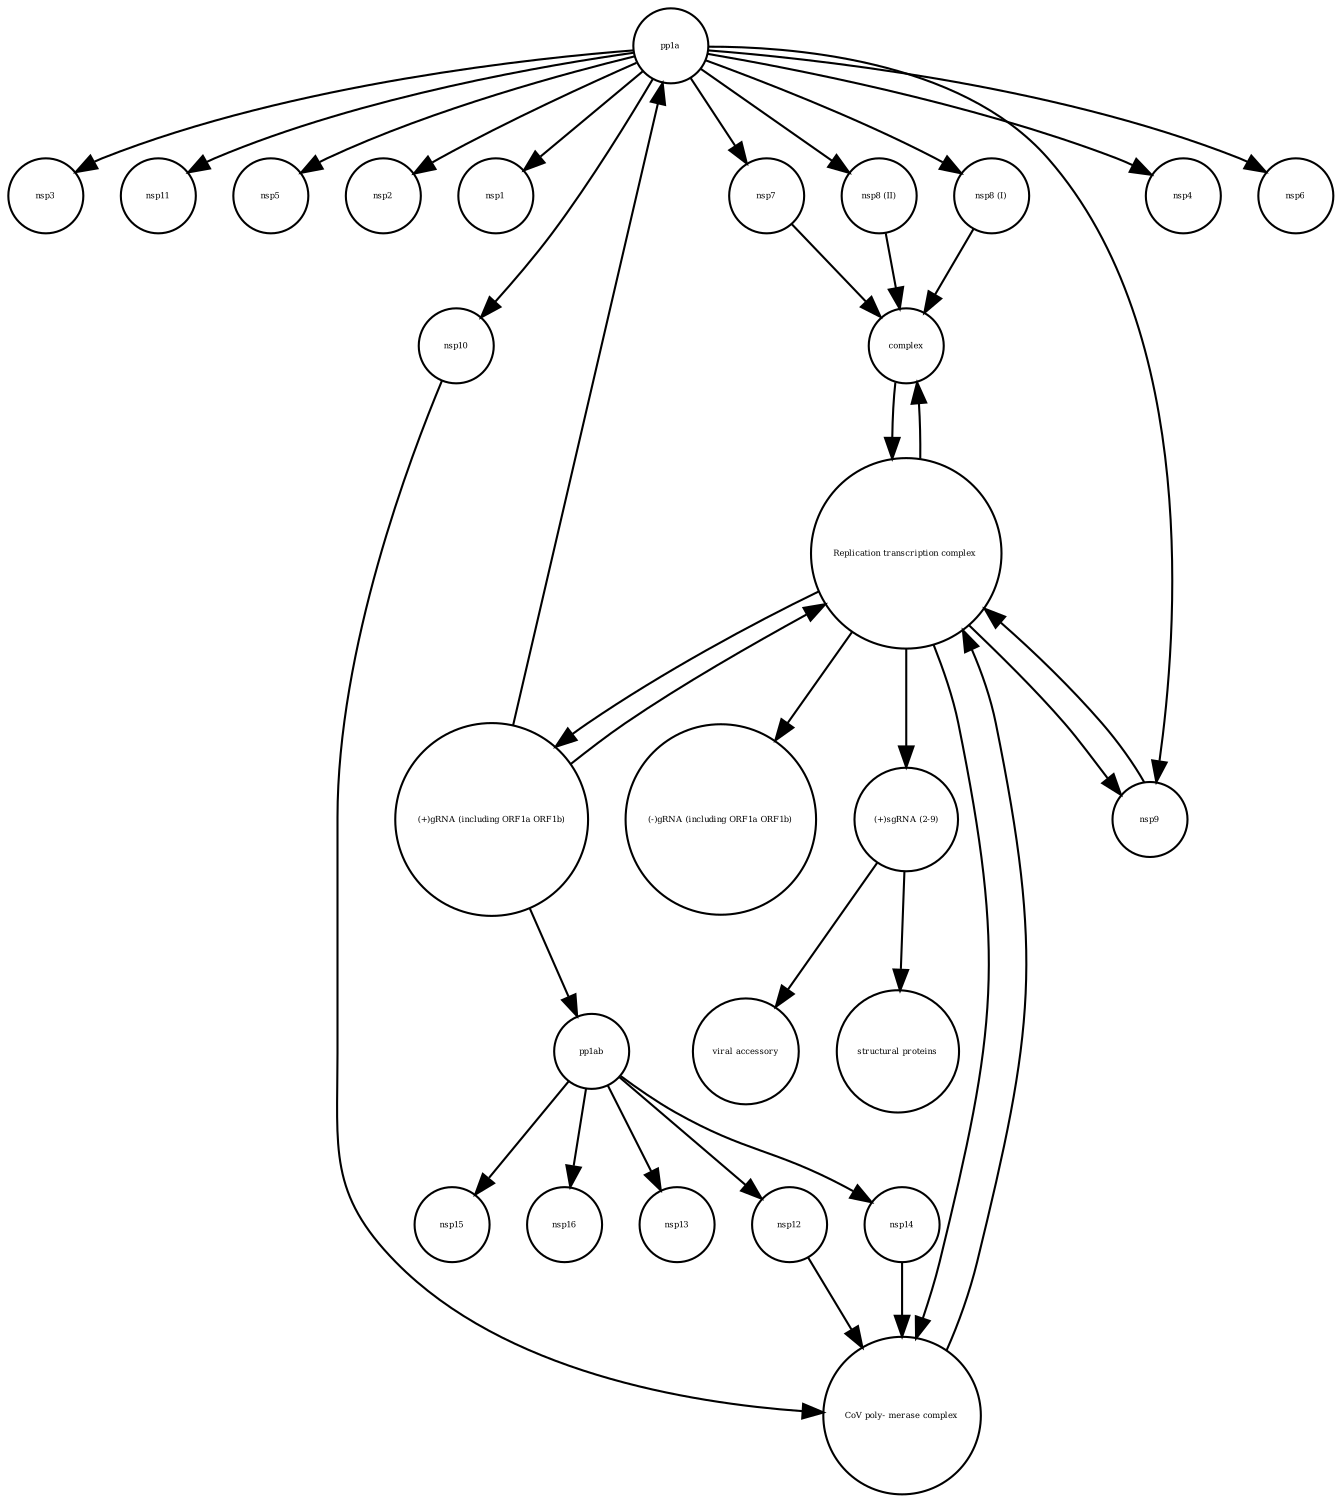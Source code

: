 strict digraph  {
pp1a [annotation="", bipartite=0, cls=macromolecule, fontsize=4, label=pp1a, shape=circle];
"(+)sgRNA (2-9)" [annotation="", bipartite=0, cls="nucleic acid feature", fontsize=4, label="(+)sgRNA (2-9)", shape=circle];
"viral accessory" [annotation="", bipartite=0, cls=macromolecule, fontsize=4, label="viral accessory", shape=circle];
"structural proteins" [annotation="", bipartite=0, cls=macromolecule, fontsize=4, label="structural proteins", shape=circle];
pp1ab [annotation="", bipartite=0, cls=macromolecule, fontsize=4, label=pp1ab, shape=circle];
nsp14 [annotation="", bipartite=0, cls=macromolecule, fontsize=4, label=nsp14, shape=circle];
"(+)gRNA (including ORF1a ORF1b)" [annotation="", bipartite=0, cls="nucleic acid feature", fontsize=4, label="(+)gRNA (including ORF1a ORF1b)", shape=circle];
nsp15 [annotation="", bipartite=0, cls=macromolecule, fontsize=4, label=nsp15, shape=circle];
nsp3 [annotation="", bipartite=0, cls=macromolecule, fontsize=4, label=nsp3, shape=circle];
"(-)gRNA (including ORF1a ORF1b)" [annotation="", bipartite=0, cls="nucleic acid feature", fontsize=4, label="(-)gRNA (including ORF1a ORF1b)", shape=circle];
nsp11 [annotation="", bipartite=0, cls=macromolecule, fontsize=4, label=nsp11, shape=circle];
nsp5 [annotation="", bipartite=0, cls=macromolecule, fontsize=4, label=nsp5, shape=circle];
nsp2 [annotation="", bipartite=0, cls=macromolecule, fontsize=4, label=nsp2, shape=circle];
nsp1 [annotation="", bipartite=0, cls=macromolecule, fontsize=4, label=nsp1, shape=circle];
"nsp8 (I)" [annotation="", bipartite=0, cls=macromolecule, fontsize=4, label="nsp8 (I)", shape=circle];
nsp4 [annotation="", bipartite=0, cls=macromolecule, fontsize=4, label=nsp4, shape=circle];
nsp6 [annotation="", bipartite=0, cls=macromolecule, fontsize=4, label=nsp6, shape=circle];
nsp7 [annotation="", bipartite=0, cls=macromolecule, fontsize=4, label=nsp7, shape=circle];
complex [annotation="", bipartite=0, cls=complex, fontsize=4, label=complex, shape=circle];
"Replication transcription complex " [annotation="", bipartite=0, cls=complex, fontsize=4, label="Replication transcription complex ", shape=circle];
nsp12 [annotation="", bipartite=0, cls=macromolecule, fontsize=4, label=nsp12, shape=circle];
nsp10 [annotation="", bipartite=0, cls=macromolecule, fontsize=4, label=nsp10, shape=circle];
nsp16 [annotation="", bipartite=0, cls=macromolecule, fontsize=4, label=nsp16, shape=circle];
nsp9 [annotation="", bipartite=0, cls=macromolecule, fontsize=4, label=nsp9, shape=circle];
"nsp8 (II)" [annotation="", bipartite=0, cls=macromolecule, fontsize=4, label="nsp8 (II)", shape=circle];
"CoV poly- merase complex" [annotation="", bipartite=0, cls=complex, fontsize=4, label="CoV poly- merase complex", shape=circle];
nsp13 [annotation="", bipartite=0, cls=macromolecule, fontsize=4, label=nsp13, shape=circle];
pp1a -> nsp10  [annotation="", interaction_type=production];
pp1a -> nsp3  [annotation="", interaction_type=production];
pp1a -> nsp4  [annotation="", interaction_type=production];
pp1a -> nsp6  [annotation="", interaction_type=production];
pp1a -> nsp11  [annotation="", interaction_type=production];
pp1a -> nsp9  [annotation="", interaction_type=production];
pp1a -> nsp5  [annotation="", interaction_type=production];
pp1a -> nsp2  [annotation="", interaction_type=production];
pp1a -> "nsp8 (II)"  [annotation="", interaction_type=production];
pp1a -> nsp7  [annotation="", interaction_type=production];
pp1a -> nsp1  [annotation="", interaction_type=production];
pp1a -> "nsp8 (I)"  [annotation="", interaction_type=production];
"(+)sgRNA (2-9)" -> "viral accessory"  [annotation="", interaction_type="necessary stimulation"];
"(+)sgRNA (2-9)" -> "structural proteins"  [annotation="", interaction_type="necessary stimulation"];
pp1ab -> nsp15  [annotation="", interaction_type=production];
pp1ab -> nsp16  [annotation="", interaction_type=production];
pp1ab -> nsp14  [annotation="", interaction_type=production];
pp1ab -> nsp12  [annotation="", interaction_type=production];
pp1ab -> nsp13  [annotation="", interaction_type=production];
nsp14 -> "CoV poly- merase complex"  [annotation="", interaction_type=production];
"(+)gRNA (including ORF1a ORF1b)" -> pp1a  [annotation="", interaction_type="necessary stimulation"];
"(+)gRNA (including ORF1a ORF1b)" -> pp1ab  [annotation="", interaction_type="necessary stimulation"];
"(+)gRNA (including ORF1a ORF1b)" -> "Replication transcription complex "  [annotation="", interaction_type=production];
"nsp8 (I)" -> complex  [annotation="", interaction_type=production];
nsp7 -> complex  [annotation="", interaction_type=production];
complex -> "Replication transcription complex "  [annotation="", interaction_type=production];
"Replication transcription complex " -> "(+)gRNA (including ORF1a ORF1b)"  [annotation="", interaction_type=production];
"Replication transcription complex " -> "(-)gRNA (including ORF1a ORF1b)"  [annotation="", interaction_type=production];
"Replication transcription complex " -> nsp9  [annotation="", interaction_type=production];
"Replication transcription complex " -> complex  [annotation="", interaction_type=production];
"Replication transcription complex " -> "CoV poly- merase complex"  [annotation="", interaction_type=production];
"Replication transcription complex " -> "(+)sgRNA (2-9)"  [annotation="", interaction_type="necessary stimulation"];
nsp12 -> "CoV poly- merase complex"  [annotation="", interaction_type=production];
nsp10 -> "CoV poly- merase complex"  [annotation="", interaction_type=production];
nsp9 -> "Replication transcription complex "  [annotation="", interaction_type=production];
"nsp8 (II)" -> complex  [annotation="", interaction_type=production];
"CoV poly- merase complex" -> "Replication transcription complex "  [annotation="", interaction_type=production];
}
